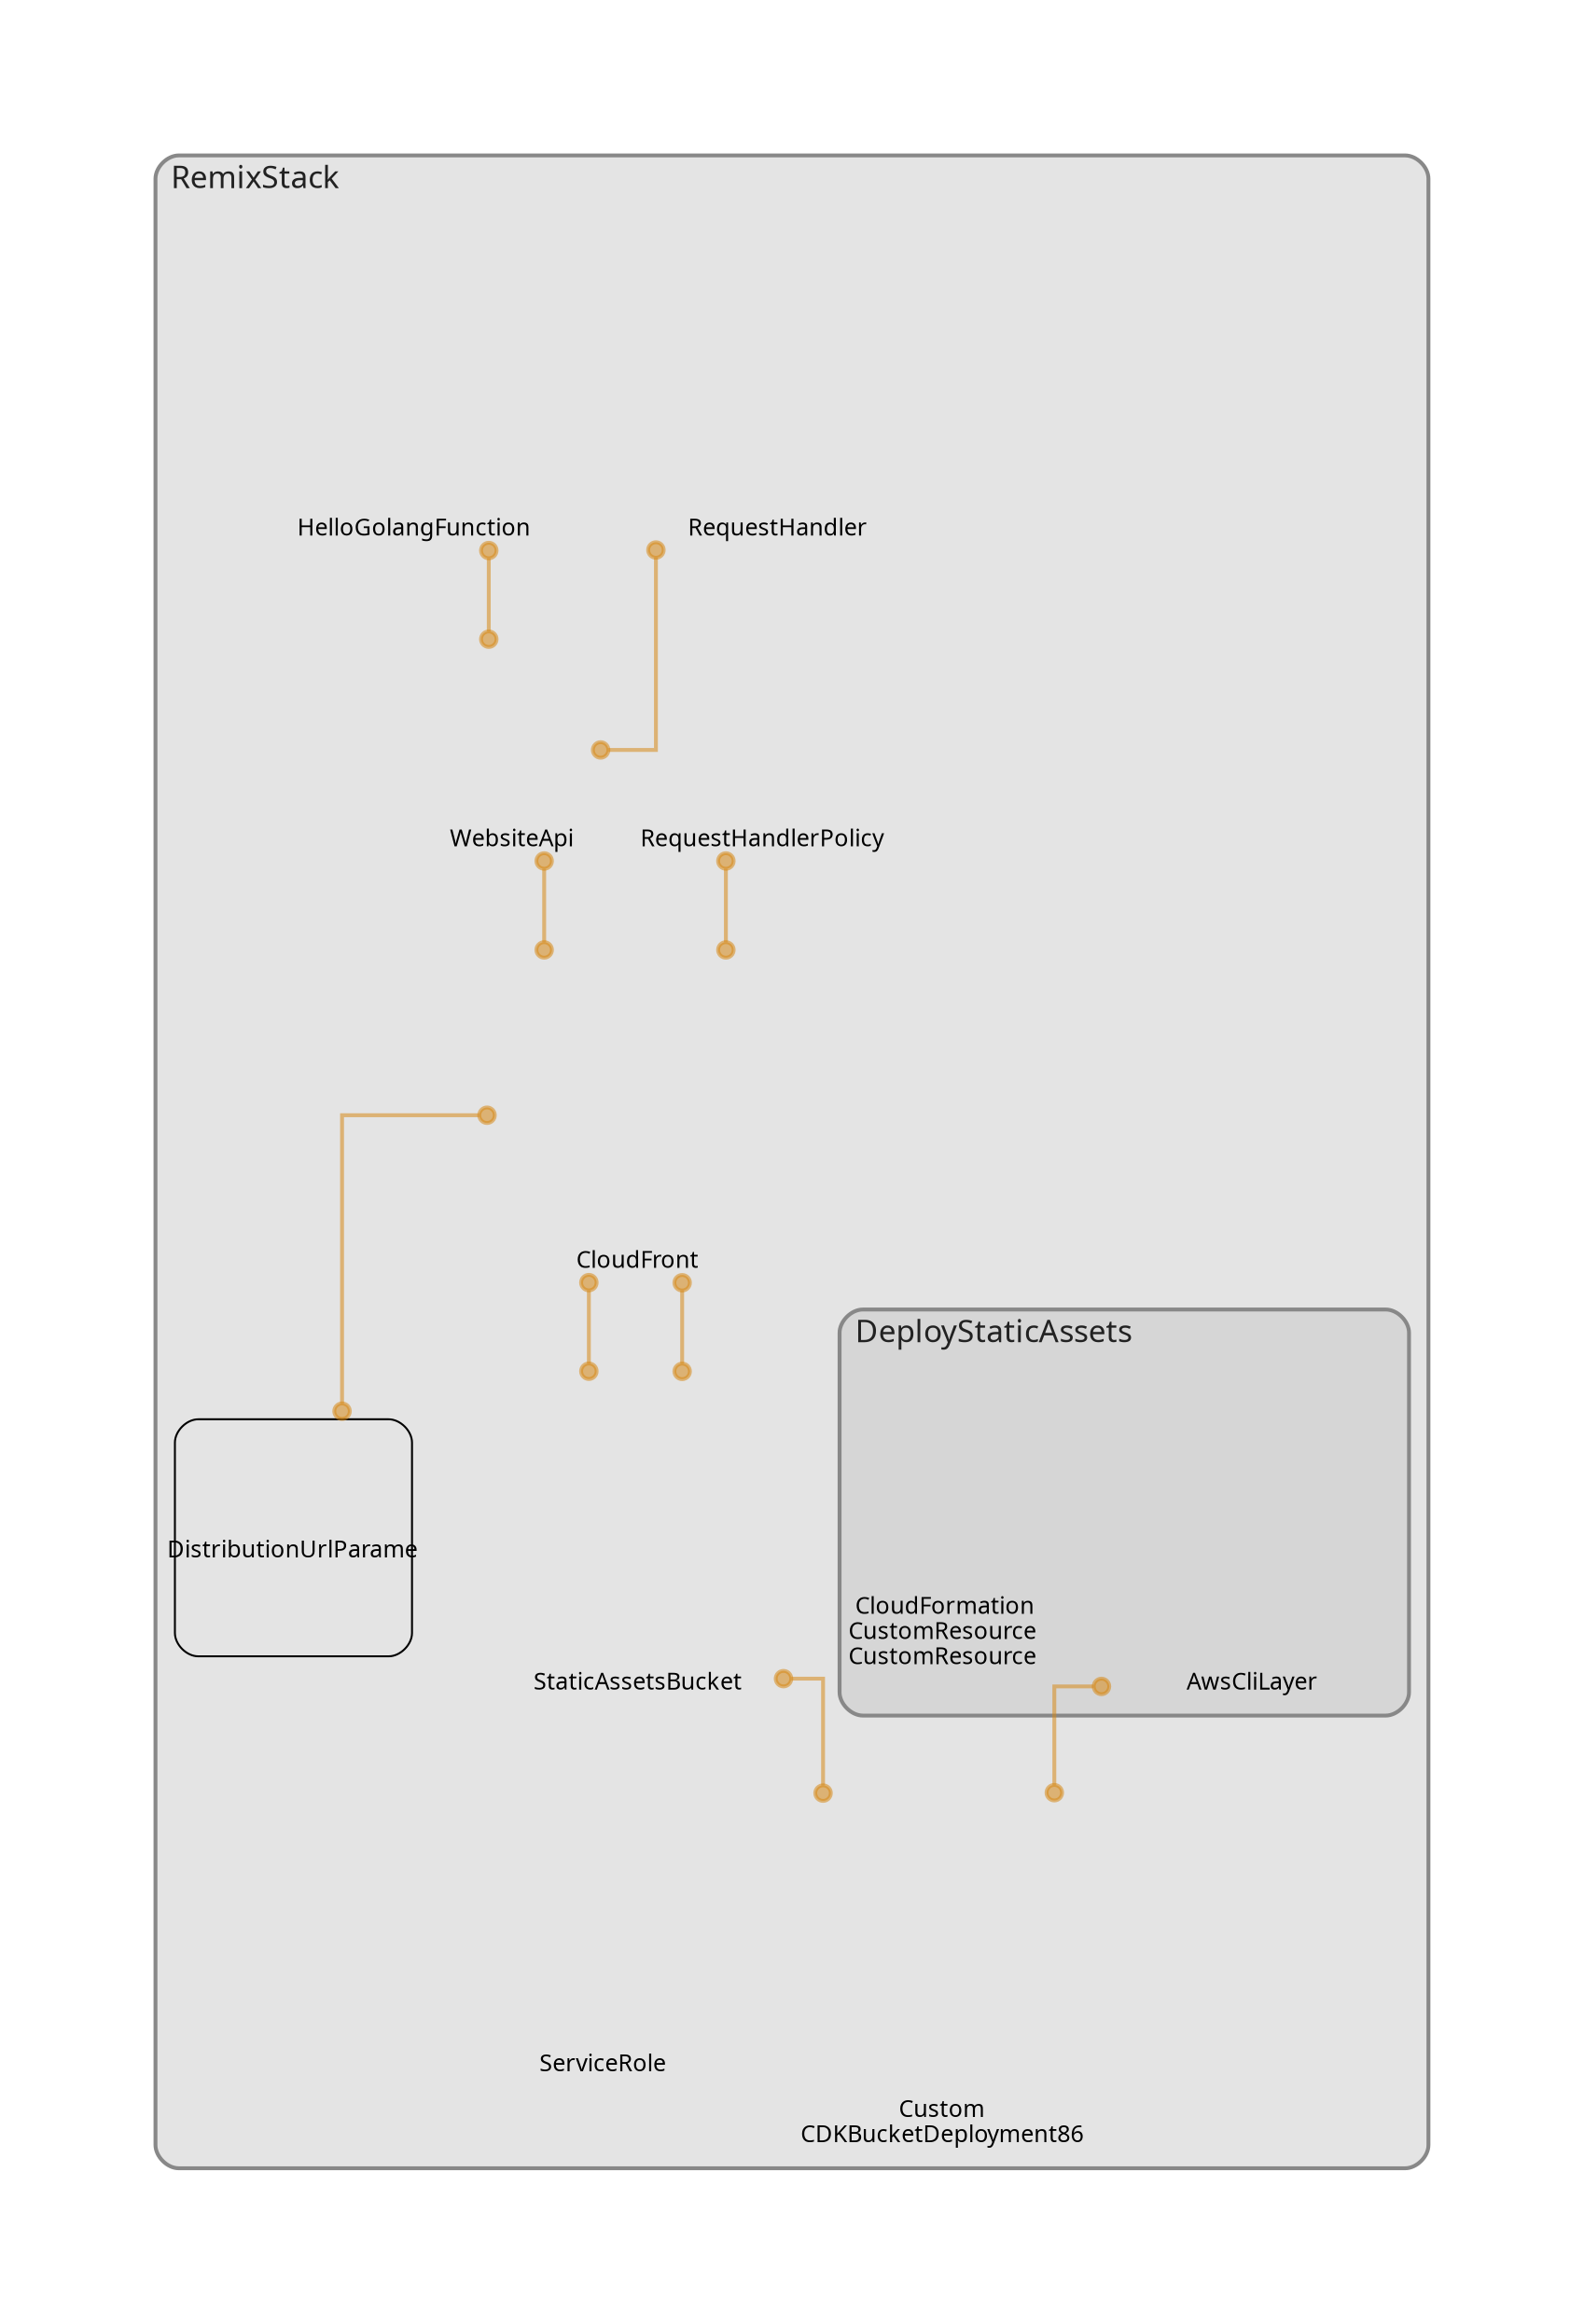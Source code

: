 digraph "Diagram" {
  splines = "ortho";
  pad = "1.0";
  nodesep = "0.60";
  ranksep = "0.75";
  fontname = "Sans-Serif";
  fontsize = "15";
  dpi = "200";
  rankdir = "BT";
  compound = "true";
  fontcolor = "#222222";
  edge [
    color = "#D5871488",
    penwidth = 2,
    arrowhead = "dot",
    arrowtail = "dot",
  ];
  node [
    shape = "box",
    style = "rounded",
    fixedsize = true,
    width = 1.7,
    height = 1.7,
    labelloc = "c",
    imagescale = true,
    fontname = "Sans-Serif",
    fontsize = 8,
    margin = 8,
  ];
  subgraph "RemixStack" {
    subgraph "cluster-SubGraph.RemixStack" {
      graph [
        label = "RemixStack",
        labelloc = "b",
        labeljust = "l",
        margin = "10",
        fontsize = "16",
        penwidth = "2",
        pencolor = "#888888",
        style = "filled,rounded",
        fillcolor = "#e4e4e4",
      ];
      "RemixStack/StaticAssetsBucket" [
        label = " StaticAssetsBucket",
        fontsize = 12,
        image = "/Users/Aslak.Hellesoy/git/florianwiech/remix-aws-cdk-example/node_modules/cdk-dia/icons/aws/Service/Arch_Storage/64/Arch_Amazon-S3-Standard_64@5x.png",
        imagescale = "true",
        imagepos = "tc",
        penwidth = "0",
        shape = "node",
        fixedsize = "true",
        labelloc = "b",
        width = 2,
        height = 2.266,
      ];
      "RemixStack/Custom__CDKBucketDeployment8693BB64968944B69AAFB0CC9EB8756C" [
        label = " Custom \nCDKBucketDeployment86",
        fontsize = 12,
        image = "/Users/Aslak.Hellesoy/git/florianwiech/remix-aws-cdk-example/node_modules/cdk-dia/icons/aws/Service/Arch_Compute/64/Arch_AWS-Lambda_64@5x.png",
        imagescale = "true",
        imagepos = "tc",
        penwidth = "0",
        shape = "node",
        fixedsize = "true",
        labelloc = "b",
        width = 2,
        height = 2.4819999999999998,
      ];
      "RemixStack/HelloGolangFunction" [
        label = " HelloGolangFunction",
        fontsize = 12,
        image = "/Users/Aslak.Hellesoy/git/florianwiech/remix-aws-cdk-example/node_modules/cdk-dia/icons/aws/Service/Arch_Compute/64/Arch_AWS-Lambda_64@5x.png",
        imagescale = "true",
        imagepos = "tc",
        penwidth = "0",
        shape = "node",
        fixedsize = "true",
        labelloc = "b",
        width = 2,
        height = 2.266,
      ];
      "RemixStack/RequestHandler" [
        label = " RequestHandler",
        fontsize = 12,
        image = "/Users/Aslak.Hellesoy/git/florianwiech/remix-aws-cdk-example/node_modules/cdk-dia/icons/aws/Service/Arch_Compute/64/Arch_AWS-Lambda_64@5x.png",
        imagescale = "true",
        imagepos = "tc",
        penwidth = "0",
        shape = "node",
        fixedsize = "true",
        labelloc = "b",
        width = 2,
        height = 2.266,
      ];
      "RemixStack/WebsiteApi" [
        label = " WebsiteApi",
        fontsize = 12,
        image = "/Users/Aslak.Hellesoy/git/florianwiech/remix-aws-cdk-example/node_modules/cdk-dia/icons/aws/Service/Arch_Networking-Content/64/Arch_Amazon-API-Gateway_64@5x.png",
        imagescale = "true",
        imagepos = "tc",
        penwidth = "0",
        shape = "node",
        fixedsize = "true",
        labelloc = "b",
        width = 1.2,
        height = 1.466,
      ];
      "RemixStack/RequestHandlerPolicy" [
        label = " RequestHandlerPolicy",
        fontsize = 12,
        image = "/Users/Aslak.Hellesoy/git/florianwiech/remix-aws-cdk-example/node_modules/cdk-dia/icons/aws/Service/Arch_Networking-Content/64/Arch_Amazon-CloudFront_64@5x.png",
        imagescale = "true",
        imagepos = "tc",
        penwidth = "0",
        shape = "node",
        fixedsize = "true",
        labelloc = "b",
        width = 1.2,
        height = 1.466,
      ];
      "RemixStack/CloudFront" [
        label = " CloudFront",
        fontsize = 12,
        image = "/Users/Aslak.Hellesoy/git/florianwiech/remix-aws-cdk-example/node_modules/cdk-dia/icons/aws/Service/Arch_Networking-Content/64/Arch_Amazon-CloudFront_64@5x.png",
        imagescale = "true",
        imagepos = "tc",
        penwidth = "0",
        shape = "node",
        fixedsize = "true",
        labelloc = "b",
        width = 2,
        height = 2.266,
      ];
      "RemixStack/DistributionUrlParameter" [
        label = "\nDistributionUrlParame",
        fontsize = 12,
      ];
      "RemixStack/LogRetentionaae0aa3c5b4d4f87b02d85b201efdd8a/ServiceRole" [
        label = " ServiceRole",
        fontsize = 12,
        image = "/Users/Aslak.Hellesoy/git/florianwiech/remix-aws-cdk-example/node_modules/cdk-dia/icons/aws/Service/Arch_Security-Identity-Compliance/64/Arch_AWS-Identity-and-Access-Management_64@5x.png",
        imagescale = "true",
        imagepos = "tc",
        penwidth = "0",
        shape = "node",
        fixedsize = "true",
        labelloc = "b",
        width = 1.2,
        height = 1.466,
      ];
      subgraph "cluster-SubGraph.DeployStaticAssets" {
        graph [
          label = "DeployStaticAssets",
          labelloc = "b",
          labeljust = "l",
          margin = "10",
          fontsize = "16",
          penwidth = "2",
          pencolor = "#888888",
          style = "filled,rounded",
          fillcolor = "#d6d6d6",
        ];
        "RemixStack/DeployStaticAssets/AwsCliLayer" [
          label = " AwsCliLayer",
          fontsize = 12,
          image = "/Users/Aslak.Hellesoy/git/florianwiech/remix-aws-cdk-example/node_modules/cdk-dia/icons/aws/Service/Arch_Compute/64/Arch_AWS-Lambda_64@5x.png",
          imagescale = "true",
          imagepos = "tc",
          penwidth = "0",
          shape = "node",
          fixedsize = "true",
          labelloc = "b",
          width = 2,
          height = 2.266,
        ];
        "RemixStack/DeployStaticAssets/CustomResource" [
          label = " CloudFormation\nCustomResource\nCustomResource",
          fontsize = 12,
          image = "/Users/Aslak.Hellesoy/git/florianwiech/remix-aws-cdk-example/node_modules/cdk-dia/icons/aws/Service/Arch_Management-Governance/64/Arch_AWS-CloudFormation_64@5x.png",
          imagescale = "true",
          imagepos = "tc",
          penwidth = "0",
          shape = "node",
          fixedsize = "true",
          labelloc = "b",
          width = 1.2,
          height = 1.898,
        ];
      }
    }
  }
  "RemixStack/StaticAssetsBucket" -> "RemixStack/CloudFront" [
    dir = "both",
  ];
  "RemixStack/Custom__CDKBucketDeployment8693BB64968944B69AAFB0CC9EB8756C" -> "RemixStack/StaticAssetsBucket" [
    dir = "both",
  ];
  "RemixStack/Custom__CDKBucketDeployment8693BB64968944B69AAFB0CC9EB8756C" -> "RemixStack/DeployStaticAssets/AwsCliLayer" [
    dir = "both",
  ];
  "RemixStack/WebsiteApi" -> "RemixStack/RequestHandler" [
    dir = "both",
  ];
  "RemixStack/WebsiteApi" -> "RemixStack/HelloGolangFunction" [
    dir = "both",
  ];
  "RemixStack/CloudFront" -> "RemixStack/StaticAssetsBucket" [
    dir = "both",
  ];
  "RemixStack/CloudFront" -> "RemixStack/WebsiteApi" [
    dir = "both",
  ];
  "RemixStack/CloudFront" -> "RemixStack/RequestHandlerPolicy" [
    dir = "both",
  ];
  "RemixStack/DistributionUrlParameter" -> "RemixStack/CloudFront" [
    dir = "both",
  ];
}